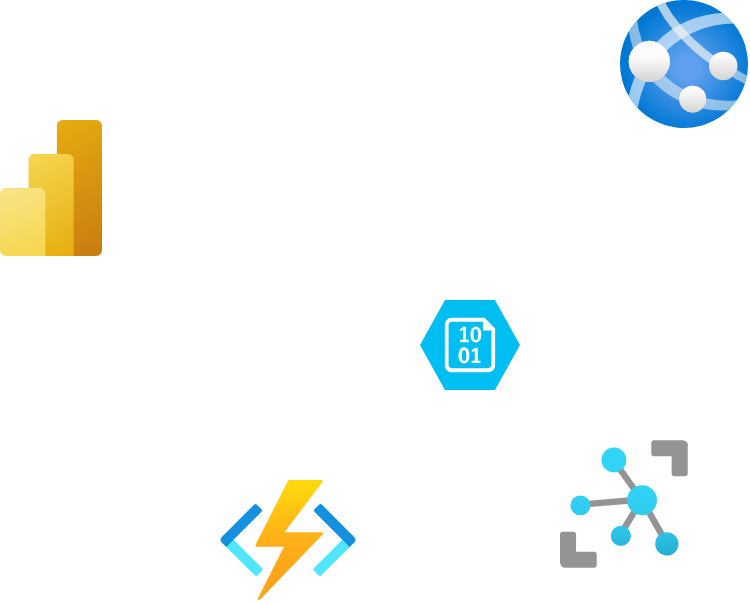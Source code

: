<mxfile version="26.0.11">
  <diagram name="Page-1" id="owDri8EoIXoh3Ad4VUPJ">
    <mxGraphModel dx="1434" dy="738" grid="1" gridSize="10" guides="1" tooltips="1" connect="1" arrows="1" fold="1" page="1" pageScale="1" pageWidth="850" pageHeight="1100" math="0" shadow="0">
      <root>
        <mxCell id="0" />
        <mxCell id="1" parent="0" />
        <mxCell id="dhuSCgkcEH-hk22cIi9C-2" value="" style="image;aspect=fixed;html=1;points=[];align=center;fontSize=12;image=img/lib/azure2/iot/Function_Apps.svg;" vertex="1" parent="1">
          <mxGeometry x="330" y="630" width="68" height="60" as="geometry" />
        </mxCell>
        <mxCell id="dhuSCgkcEH-hk22cIi9C-3" value="" style="image;aspect=fixed;html=1;points=[];align=center;fontSize=12;image=img/lib/azure2/iot/IoT_Hub.svg;" vertex="1" parent="1">
          <mxGeometry x="500" y="610" width="64" height="64" as="geometry" />
        </mxCell>
        <mxCell id="dhuSCgkcEH-hk22cIi9C-4" value="" style="image;aspect=fixed;html=1;points=[];align=center;fontSize=12;image=img/lib/azure2/app_services/App_Services.svg;" vertex="1" parent="1">
          <mxGeometry x="530" y="390" width="64" height="64" as="geometry" />
        </mxCell>
        <mxCell id="dhuSCgkcEH-hk22cIi9C-5" value="" style="verticalLabelPosition=bottom;html=1;verticalAlign=top;align=center;strokeColor=none;fillColor=#00BEF2;shape=mxgraph.azure.storage_blob;" vertex="1" parent="1">
          <mxGeometry x="430" y="540" width="50" height="45" as="geometry" />
        </mxCell>
        <mxCell id="dhuSCgkcEH-hk22cIi9C-6" value="" style="image;aspect=fixed;html=1;points=[];align=center;fontSize=12;image=img/lib/azure2/analytics/Power_BI_Embedded.svg;" vertex="1" parent="1">
          <mxGeometry x="220" y="450" width="51" height="68" as="geometry" />
        </mxCell>
      </root>
    </mxGraphModel>
  </diagram>
</mxfile>
